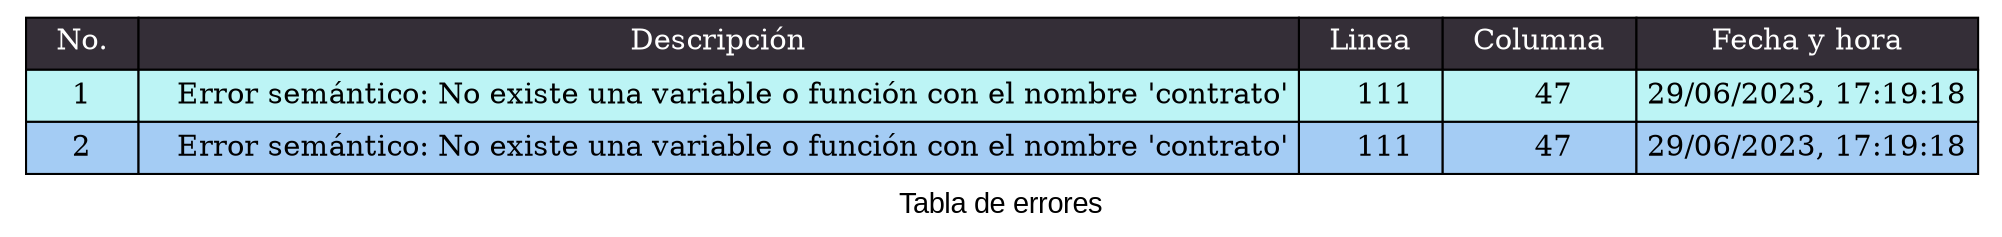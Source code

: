 digraph {
            fontname="Arial"
            label = "Tabla de errores"
            node[shape=none]
            n1[label=<
            <table BORDER="0" CELLBORDER="1" CELLSPACING="0" CELLPADDING="4">]
            <tr>
            <td bgcolor="#342E37"> <font color="white"> No. </font> </td>
            <td bgcolor="#342E37"> <font color="white"> Descripción </font> </td>
            <td bgcolor="#342E37"> <font color="white"> Linea </font> </td>
            <td bgcolor="#342E37"> <font color="white"> Columna </font> </td>
            <td bgcolor="#342E37"> <font color="white"> Fecha y hora </font> </td>
            </tr>
<tr>
<td bgcolor="#BCF4F5">1</td>
<td bgcolor="#BCF4F5">   Error semántico: No existe una variable o función con el nombre 'contrato'</td> 
 <td bgcolor="#BCF4F5">   111</td> 
 <td bgcolor="#BCF4F5">   47</td> 
 <td bgcolor="#BCF4F5">29/06/2023, 17:19:18</td> 
</tr>
<tr>
<td bgcolor="#A4CCF4">2</td>
<td bgcolor="#A4CCF4">   Error semántico: No existe una variable o función con el nombre 'contrato'</td> 
 <td bgcolor="#A4CCF4">   111</td> 
 <td bgcolor="#A4CCF4">   47</td> 
 <td bgcolor="#A4CCF4">29/06/2023, 17:19:18</td> 
</tr>
</table>
    >]
    }